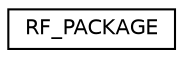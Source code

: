 digraph "Graphical Class Hierarchy"
{
 // LATEX_PDF_SIZE
  edge [fontname="Helvetica",fontsize="10",labelfontname="Helvetica",labelfontsize="10"];
  node [fontname="Helvetica",fontsize="10",shape=record];
  rankdir="LR";
  Node0 [label="RF_PACKAGE",height=0.2,width=0.4,color="black", fillcolor="white", style="filled",URL="$union_r_f___p_a_c_k_a_g_e.html",tooltip="RF_PACKAGE union."];
}
